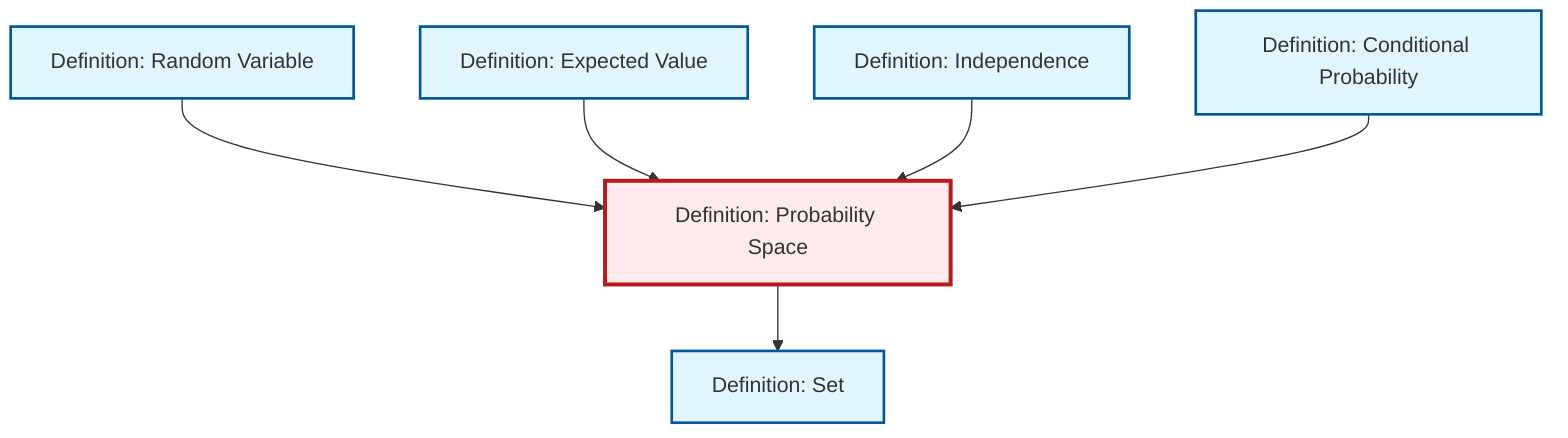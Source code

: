 graph TD
    classDef definition fill:#e1f5fe,stroke:#01579b,stroke-width:2px
    classDef theorem fill:#f3e5f5,stroke:#4a148c,stroke-width:2px
    classDef axiom fill:#fff3e0,stroke:#e65100,stroke-width:2px
    classDef example fill:#e8f5e9,stroke:#1b5e20,stroke-width:2px
    classDef current fill:#ffebee,stroke:#b71c1c,stroke-width:3px
    def-random-variable["Definition: Random Variable"]:::definition
    def-probability-space["Definition: Probability Space"]:::definition
    def-conditional-probability["Definition: Conditional Probability"]:::definition
    def-set["Definition: Set"]:::definition
    def-independence["Definition: Independence"]:::definition
    def-expectation["Definition: Expected Value"]:::definition
    def-probability-space --> def-set
    def-random-variable --> def-probability-space
    def-expectation --> def-probability-space
    def-independence --> def-probability-space
    def-conditional-probability --> def-probability-space
    class def-probability-space current